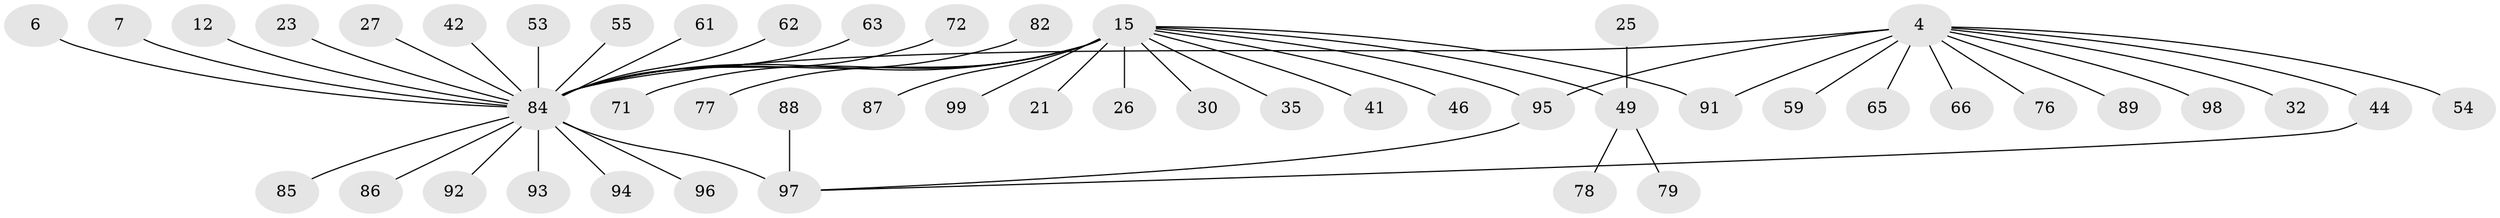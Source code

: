 // original degree distribution, {24: 0.010101010101010102, 14: 0.010101010101010102, 8: 0.010101010101010102, 9: 0.010101010101010102, 7: 0.010101010101010102, 1: 0.5757575757575758, 3: 0.12121212121212122, 4: 0.020202020202020204, 2: 0.1919191919191919, 6: 0.010101010101010102, 5: 0.030303030303030304}
// Generated by graph-tools (version 1.1) at 2025/47/03/09/25 04:47:01]
// undirected, 49 vertices, 52 edges
graph export_dot {
graph [start="1"]
  node [color=gray90,style=filled];
  4 [super="+3"];
  6;
  7;
  12;
  15 [super="+11+13"];
  21;
  23;
  25 [super="+24"];
  26;
  27;
  30;
  32;
  35;
  41;
  42;
  44 [super="+29"];
  46;
  49 [super="+10"];
  53;
  54;
  55;
  59;
  61;
  62;
  63;
  65;
  66;
  71;
  72 [super="+52"];
  76;
  77;
  78;
  79;
  82 [super="+17"];
  84 [super="+51+74+1"];
  85;
  86;
  87 [super="+75"];
  88 [super="+58+68"];
  89 [super="+64"];
  91 [super="+56"];
  92;
  93 [super="+19"];
  94 [super="+81"];
  95 [super="+83"];
  96;
  97 [super="+43"];
  98 [super="+37+90+47+60+67+70"];
  99 [super="+57"];
  4 -- 32;
  4 -- 54;
  4 -- 76;
  4 -- 65;
  4 -- 66;
  4 -- 59;
  4 -- 44;
  4 -- 91;
  4 -- 98;
  4 -- 84 [weight=3];
  4 -- 89;
  4 -- 95;
  6 -- 84;
  7 -- 84;
  12 -- 84;
  15 -- 41;
  15 -- 71;
  15 -- 35;
  15 -- 77;
  15 -- 46;
  15 -- 49 [weight=2];
  15 -- 21;
  15 -- 26;
  15 -- 30;
  15 -- 91;
  15 -- 84 [weight=4];
  15 -- 99;
  15 -- 87;
  15 -- 95;
  23 -- 84;
  25 -- 49;
  27 -- 84;
  42 -- 84;
  44 -- 97;
  49 -- 78;
  49 -- 79;
  53 -- 84;
  55 -- 84;
  61 -- 84;
  62 -- 84;
  63 -- 84;
  72 -- 84;
  82 -- 84;
  84 -- 96;
  84 -- 86;
  84 -- 92;
  84 -- 85;
  84 -- 93;
  84 -- 94;
  84 -- 97 [weight=2];
  88 -- 97;
  95 -- 97;
}
